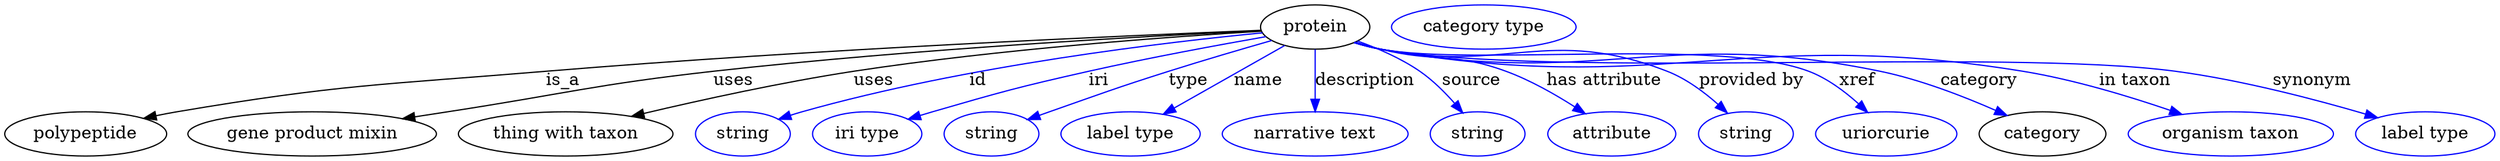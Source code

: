 digraph {
	graph [bb="0,0,2020.2,123"];
	node [label="\N"];
	protein	[height=0.5,
		label=protein,
		pos="1063.6,105",
		width=1.2277];
	polypeptide	[height=0.5,
		pos="65.644,18",
		width=1.8234];
	protein -> polypeptide	[label=is_a,
		lp="452.64,61.5",
		pos="e,112.85,30.703 1019.6,102.35 917.48,98.352 656.33,87.095 438.64,69 305.41,57.925 271.46,58.338 139.64,36 134.2,35.078 128.56,34.002 \
122.93,32.849"];
	"gene product mixin"	[height=0.5,
		pos="249.64,18",
		width=2.7984];
	protein -> "gene product mixin"	[label=uses,
		lp="591.14,61.5",
		pos="e,323.01,30.35 1020,102.06 934.44,98.002 738.52,87.411 574.64,69 478.57,58.207 455.19,50.716 359.64,36 351.04,34.675 342.06,33.29 \
333.1,31.907"];
	"thing with taxon"	[height=0.5,
		pos="455.64,18",
		width=2.4192];
	protein -> "thing with taxon"	[label=uses,
		lp="705.14,61.5",
		pos="e,508.99,32.33 1020.1,101.62 950.03,97.398 807.89,87.293 688.64,69 630.73,60.116 565.6,45.761 518.95,34.706"];
	id	[color=blue,
		height=0.5,
		label=string,
		pos="598.64,18",
		width=1.0652];
	protein -> id	[color=blue,
		label=id,
		lp="789.64,61.5",
		pos="e,627.64,29.948 1020.9,100.28 944.63,92.922 780.4,73.844 646.64,36 643.54,35.121 640.34,34.148 637.15,33.124",
		style=solid];
	iri	[color=blue,
		height=0.5,
		label="iri type",
		pos="699.64,18",
		width=1.2277];
	protein -> iri	[color=blue,
		label=iri,
		lp="887.64,61.5",
		pos="e,733.27,29.865 1023.6,97.202 986.26,90.657 928.97,80.136 879.64,69 823.18,56.251 809.27,52.03 753.64,36 750.13,34.988 746.5,33.911 \
742.86,32.81",
		style=solid];
	type	[color=blue,
		height=0.5,
		label=string,
		pos="800.64,18",
		width=1.0652];
	protein -> type	[color=blue,
		label=type,
		lp="960.64,61.5",
		pos="e,829.95,29.697 1028.4,94.047 1004.6,87.244 972.66,77.883 944.64,69 901.24,55.239 890.61,51.079 847.64,36 844.96,35.057 842.19,34.077 \
839.4,33.084",
		style=solid];
	name	[color=blue,
		height=0.5,
		label="label type",
		pos="913.64,18",
		width=1.5707];
	protein -> name	[color=blue,
		label=name,
		lp="1017.6,61.5",
		pos="e,940.22,34.06 1038.9,89.964 1014.4,76.111 976.8,54.791 949.17,39.134",
		style=solid];
	description	[color=blue,
		height=0.5,
		label="narrative text",
		pos="1063.6,18",
		width=2.0943];
	protein -> description	[color=blue,
		label=description,
		lp="1104.1,61.5",
		pos="e,1063.6,36.175 1063.6,86.799 1063.6,75.163 1063.6,59.548 1063.6,46.237",
		style=solid];
	source	[color=blue,
		height=0.5,
		label=string,
		pos="1195.6,18",
		width=1.0652];
	protein -> source	[color=blue,
		label=source,
		lp="1190.6,61.5",
		pos="e,1183.5,35.129 1098,93.622 1114.2,87.818 1133.3,79.596 1148.6,69 1159.1,61.784 1169,51.893 1177,42.813",
		style=solid];
	"has attribute"	[color=blue,
		height=0.5,
		label=attribute,
		pos="1303.6,18",
		width=1.4443];
	protein -> "has attribute"	[color=blue,
		label="has attribute",
		lp="1297.6,61.5",
		pos="e,1282.4,34.44 1096.2,92.779 1102.9,90.689 1110,88.648 1116.6,87 1161.3,75.945 1175.5,84.923 1218.6,69 1238,61.871 1257.9,50.392 \
1273.6,40.229",
		style=solid];
	"provided by"	[color=blue,
		height=0.5,
		label=string,
		pos="1411.6,18",
		width=1.0652];
	protein -> "provided by"	[color=blue,
		label="provided by",
		lp="1416.1,61.5",
		pos="e,1396.8,35.117 1095.6,92.442 1102.4,90.326 1109.7,88.359 1116.6,87 1218.1,67.071 1252.4,106.8 1348.6,69 1363.7,63.086 1378,52.282 \
1389.2,42.226",
		style=solid];
	xref	[color=blue,
		height=0.5,
		label=uriorcurie,
		pos="1525.6,18",
		width=1.5887];
	protein -> xref	[color=blue,
		label=xref,
		lp="1502.1,61.5",
		pos="e,1510.6,35.499 1095.3,92.394 1102.2,90.253 1109.6,88.289 1116.6,87 1192.4,73.126 1390.6,96.225 1462.6,69 1477.7,63.318 1491.9,52.642 \
1503.1,42.61",
		style=solid];
	category	[height=0.5,
		pos="1652.6,18",
		width=1.4263];
	protein -> category	[color=blue,
		label=category,
		lp="1601.1,61.5",
		pos="e,1623.8,32.975 1095.2,92.354 1102.2,90.215 1109.6,88.262 1116.6,87 1293.6,55.272 1344.6,105.29 1520.6,69 1553.3,62.265 1588.6,48.558 \
1614.4,37.196",
		style=solid];
	"in taxon"	[color=blue,
		height=0.5,
		label="organism taxon",
		pos="1805.6,18",
		width=2.3109];
	protein -> "in taxon"	[color=blue,
		label="in taxon",
		lp="1727.6,61.5",
		pos="e,1766,33.831 1095.2,92.301 1102.2,90.166 1109.6,88.227 1116.6,87 1344.5,47.308 1408.4,106.1 1636.6,69 1677.9,62.298 1723.2,48.524 \
1756.5,37.127",
		style=solid];
	synonym	[color=blue,
		height=0.5,
		label="label type",
		pos="1963.6,18",
		width=1.5707];
	protein -> synonym	[color=blue,
		label=synonym,
		lp="1871.6,61.5",
		pos="e,1924.8,31.252 1095.2,92.266 1102.2,90.132 1109.6,88.204 1116.6,87 1257.8,62.896 1618.7,87.866 1760.6,69 1814.3,61.864 1874.4,46.063 \
1915.2,34.12",
		style=solid];
	"named thing_category"	[color=blue,
		height=0.5,
		label="category type",
		pos="1200.6,105",
		width=2.0762];
}
